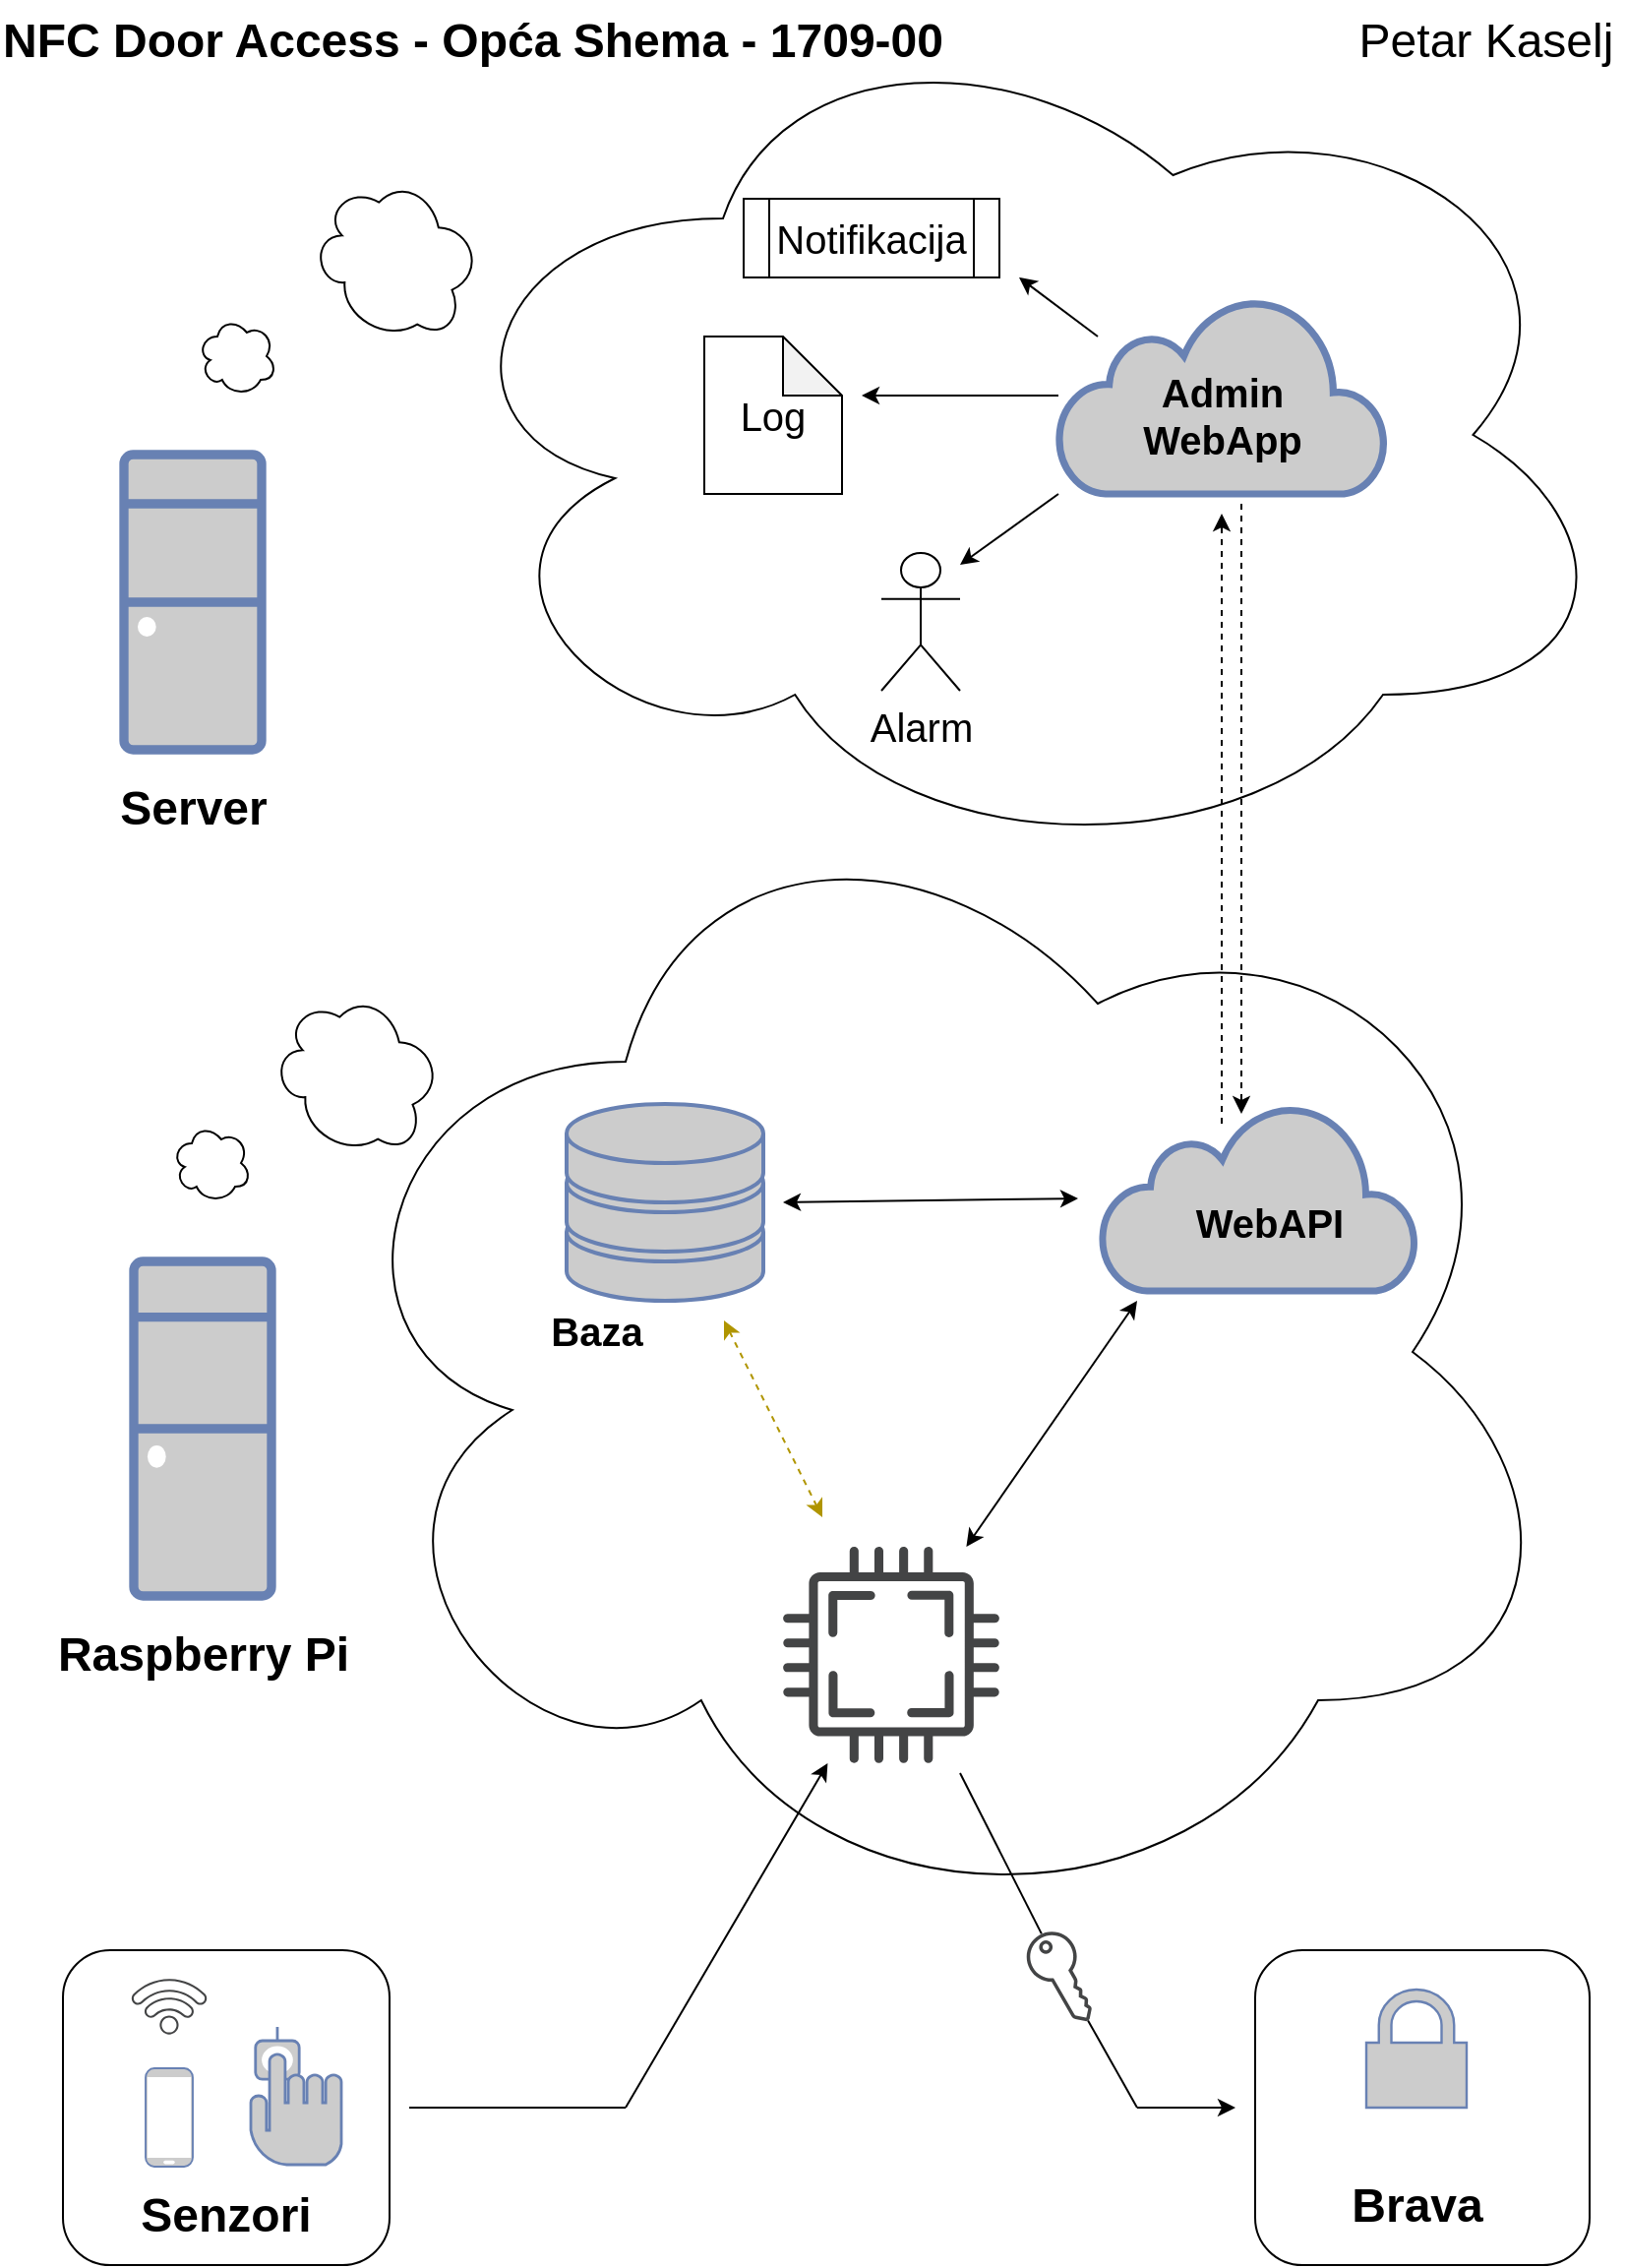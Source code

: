 <mxfile version="13.7.2" type="device"><diagram name="Page-1" id="bfe91b75-5d2c-26a0-9c1d-138518896778"><mxGraphModel dx="1038" dy="531" grid="1" gridSize="10" guides="1" tooltips="1" connect="1" arrows="1" fold="1" page="1" pageScale="1" pageWidth="827" pageHeight="1169" background="#ffffff" math="0" shadow="0"><root><mxCell id="0"/><mxCell id="1" parent="0"/><mxCell id="y55DcImueq4IbGb_3e5m-22" value="" style="ellipse;shape=cloud;whiteSpace=wrap;html=1;strokeWidth=1;fillColor=none;fontSize=24;" vertex="1" parent="1"><mxGeometry x="160" y="391" width="640" height="590" as="geometry"/></mxCell><mxCell id="y55DcImueq4IbGb_3e5m-5" value="" style="rounded=1;whiteSpace=wrap;html=1;fillColor=none;" vertex="1" parent="1"><mxGeometry x="34" y="990" width="166" height="160" as="geometry"/></mxCell><mxCell id="y55DcImueq4IbGb_3e5m-8" value="" style="rounded=1;whiteSpace=wrap;html=1;strokeWidth=1;fillColor=none;fontSize=28;" vertex="1" parent="1"><mxGeometry x="640" y="990" width="170" height="160" as="geometry"/></mxCell><mxCell id="y55DcImueq4IbGb_3e5m-2" value="" style="fontColor=#0066CC;verticalAlign=top;verticalLabelPosition=bottom;labelPosition=center;align=center;html=1;outlineConnect=0;fillColor=#CCCCCC;strokeColor=#6881B3;gradientColor=none;gradientDirection=north;strokeWidth=2;shape=mxgraph.networks.biometric_reader;" vertex="1" parent="1"><mxGeometry x="129.5" y="1029" width="46" height="70" as="geometry"/></mxCell><mxCell id="y55DcImueq4IbGb_3e5m-3" value="" style="fontColor=#0066CC;verticalAlign=top;verticalLabelPosition=bottom;labelPosition=center;align=center;html=1;outlineConnect=0;fillColor=#CCCCCC;strokeColor=#6881B3;gradientColor=none;gradientDirection=north;strokeWidth=2;shape=mxgraph.networks.mobile;" vertex="1" parent="1"><mxGeometry x="76" y="1050" width="24" height="50" as="geometry"/></mxCell><mxCell id="y55DcImueq4IbGb_3e5m-4" value="" style="pointerEvents=1;shadow=0;dashed=0;html=1;strokeColor=none;fillColor=#434445;aspect=fixed;labelPosition=center;verticalLabelPosition=bottom;verticalAlign=top;align=center;outlineConnect=0;shape=mxgraph.vvd.wi_fi;rotation=-45;" vertex="1" parent="1"><mxGeometry x="73.5" y="1000" width="29" height="29" as="geometry"/></mxCell><mxCell id="y55DcImueq4IbGb_3e5m-6" value="Senzori" style="text;html=1;strokeColor=none;fillColor=none;align=center;verticalAlign=middle;whiteSpace=wrap;rounded=0;strokeWidth=1;fontSize=24;fontStyle=1" vertex="1" parent="1"><mxGeometry x="77" y="1100" width="80" height="50" as="geometry"/></mxCell><mxCell id="y55DcImueq4IbGb_3e5m-7" value="" style="fontColor=#0066CC;verticalAlign=top;verticalLabelPosition=bottom;labelPosition=center;align=center;html=1;outlineConnect=0;fillColor=#CCCCCC;strokeColor=#6881B3;gradientColor=none;gradientDirection=north;strokeWidth=2;shape=mxgraph.networks.secured;" vertex="1" parent="1"><mxGeometry x="696.5" y="1010" width="51" height="60" as="geometry"/></mxCell><mxCell id="y55DcImueq4IbGb_3e5m-9" value="Brava" style="text;strokeColor=none;fillColor=none;html=1;fontSize=24;fontStyle=1;verticalAlign=middle;align=center;" vertex="1" parent="1"><mxGeometry x="672" y="1100" width="100" height="40" as="geometry"/></mxCell><mxCell id="y55DcImueq4IbGb_3e5m-10" value="" style="fontColor=#0066CC;verticalAlign=top;verticalLabelPosition=bottom;labelPosition=center;align=center;html=1;outlineConnect=0;fillColor=#CCCCCC;strokeColor=#6881B3;gradientColor=none;gradientDirection=north;strokeWidth=2;shape=mxgraph.networks.desktop_pc;" vertex="1" parent="1"><mxGeometry x="70" y="640" width="70" height="170" as="geometry"/></mxCell><mxCell id="y55DcImueq4IbGb_3e5m-14" value="Raspberry Pi" style="text;strokeColor=none;fillColor=none;html=1;fontSize=24;fontStyle=1;verticalAlign=middle;align=center;" vertex="1" parent="1"><mxGeometry x="55" y="820" width="100" height="40" as="geometry"/></mxCell><mxCell id="y55DcImueq4IbGb_3e5m-16" style="edgeStyle=orthogonalEdgeStyle;rounded=0;orthogonalLoop=1;jettySize=auto;html=1;exitX=0.5;exitY=1;exitDx=0;exitDy=0;fontSize=24;" edge="1" parent="1" source="y55DcImueq4IbGb_3e5m-9" target="y55DcImueq4IbGb_3e5m-9"><mxGeometry relative="1" as="geometry"/></mxCell><mxCell id="y55DcImueq4IbGb_3e5m-17" value="" style="fontColor=#0066CC;verticalAlign=top;verticalLabelPosition=bottom;labelPosition=center;align=center;html=1;outlineConnect=0;fillColor=#CCCCCC;strokeColor=#6881B3;gradientColor=none;gradientDirection=north;strokeWidth=2;shape=mxgraph.networks.storage;" vertex="1" parent="1"><mxGeometry x="290" y="560" width="100" height="100" as="geometry"/></mxCell><mxCell id="y55DcImueq4IbGb_3e5m-18" value="" style="html=1;outlineConnect=0;fillColor=#CCCCCC;strokeColor=#6881B3;gradientColor=none;gradientDirection=north;strokeWidth=2;shape=mxgraph.networks.cloud;fontColor=#ffffff;" vertex="1" parent="1"><mxGeometry x="562" y="560" width="160" height="95" as="geometry"/></mxCell><mxCell id="y55DcImueq4IbGb_3e5m-19" value="" style="pointerEvents=1;shadow=0;dashed=0;html=1;strokeColor=none;fillColor=#434445;aspect=fixed;labelPosition=center;verticalLabelPosition=bottom;verticalAlign=top;align=center;outlineConnect=0;shape=mxgraph.vvd.cpu;fontSize=24;" vertex="1" parent="1"><mxGeometry x="400" y="785" width="110" height="110" as="geometry"/></mxCell><mxCell id="y55DcImueq4IbGb_3e5m-20" value="Baza" style="text;strokeColor=none;fillColor=none;html=1;fontSize=20;fontStyle=1;verticalAlign=middle;align=center;" vertex="1" parent="1"><mxGeometry x="260" y="660" width="90" height="30" as="geometry"/></mxCell><mxCell id="y55DcImueq4IbGb_3e5m-21" value="WebAPI" style="text;strokeColor=none;fillColor=none;html=1;fontSize=20;fontStyle=1;verticalAlign=middle;align=center;" vertex="1" parent="1"><mxGeometry x="596.5" y="600" width="100" height="40" as="geometry"/></mxCell><mxCell id="y55DcImueq4IbGb_3e5m-23" value="" style="ellipse;shape=cloud;whiteSpace=wrap;html=1;strokeWidth=1;fillColor=none;fontSize=24;rotation=30;" vertex="1" parent="1"><mxGeometry x="140" y="504" width="87" height="80" as="geometry"/></mxCell><mxCell id="y55DcImueq4IbGb_3e5m-24" value="" style="ellipse;shape=cloud;whiteSpace=wrap;html=1;strokeWidth=1;fillColor=none;fontSize=24;" vertex="1" parent="1"><mxGeometry x="89.5" y="570" width="40" height="40" as="geometry"/></mxCell><mxCell id="y55DcImueq4IbGb_3e5m-28" value="" style="endArrow=classic;html=1;fontSize=24;" edge="1" parent="1" target="y55DcImueq4IbGb_3e5m-19"><mxGeometry width="50" height="50" relative="1" as="geometry"><mxPoint x="320" y="1070" as="sourcePoint"/><mxPoint x="410" y="950" as="targetPoint"/></mxGeometry></mxCell><mxCell id="y55DcImueq4IbGb_3e5m-29" value="" style="endArrow=classic;html=1;fontSize=24;" edge="1" parent="1"><mxGeometry width="50" height="50" relative="1" as="geometry"><mxPoint x="580" y="1070" as="sourcePoint"/><mxPoint x="630" y="1070" as="targetPoint"/></mxGeometry></mxCell><mxCell id="y55DcImueq4IbGb_3e5m-33" value="" style="endArrow=none;html=1;fontSize=24;" edge="1" parent="1"><mxGeometry width="50" height="50" relative="1" as="geometry"><mxPoint x="210" y="1070" as="sourcePoint"/><mxPoint x="320" y="1070" as="targetPoint"/></mxGeometry></mxCell><mxCell id="y55DcImueq4IbGb_3e5m-34" value="" style="endArrow=none;html=1;fontSize=24;" edge="1" parent="1" source="y55DcImueq4IbGb_3e5m-35"><mxGeometry width="50" height="50" relative="1" as="geometry"><mxPoint x="520" y="990" as="sourcePoint"/><mxPoint x="490" y="900" as="targetPoint"/><Array as="points"/></mxGeometry></mxCell><mxCell id="y55DcImueq4IbGb_3e5m-35" value="" style="pointerEvents=1;shadow=0;dashed=0;html=1;strokeColor=none;fillColor=#434445;aspect=fixed;labelPosition=center;verticalLabelPosition=bottom;verticalAlign=top;align=center;outlineConnect=0;shape=mxgraph.vvd.tenant_key;rotation=-30;" vertex="1" parent="1"><mxGeometry x="530" y="979" width="25.5" height="50" as="geometry"/></mxCell><mxCell id="y55DcImueq4IbGb_3e5m-36" value="" style="endArrow=none;html=1;fontSize=24;" edge="1" parent="1" target="y55DcImueq4IbGb_3e5m-35"><mxGeometry width="50" height="50" relative="1" as="geometry"><mxPoint x="580" y="1070" as="sourcePoint"/><mxPoint x="530" y="1039" as="targetPoint"/></mxGeometry></mxCell><mxCell id="y55DcImueq4IbGb_3e5m-39" value="" style="endArrow=classic;startArrow=classic;html=1;fontSize=24;" edge="1" parent="1"><mxGeometry width="50" height="50" relative="1" as="geometry"><mxPoint x="400" y="610" as="sourcePoint"/><mxPoint x="550" y="608" as="targetPoint"/></mxGeometry></mxCell><mxCell id="y55DcImueq4IbGb_3e5m-40" value="" style="endArrow=classic;startArrow=classic;html=1;fontSize=24;" edge="1" parent="1" source="y55DcImueq4IbGb_3e5m-19"><mxGeometry width="50" height="50" relative="1" as="geometry"><mxPoint x="370" y="780" as="sourcePoint"/><mxPoint x="580" y="660" as="targetPoint"/></mxGeometry></mxCell><mxCell id="y55DcImueq4IbGb_3e5m-41" value="" style="endArrow=classic;startArrow=classic;html=1;fontSize=24;dashed=1;fillColor=#e3c800;strokeColor=#B09500;" edge="1" parent="1"><mxGeometry width="50" height="50" relative="1" as="geometry"><mxPoint x="420" y="770" as="sourcePoint"/><mxPoint x="370" y="670" as="targetPoint"/></mxGeometry></mxCell><mxCell id="y55DcImueq4IbGb_3e5m-42" value="" style="fontColor=#0066CC;verticalAlign=top;verticalLabelPosition=bottom;labelPosition=center;align=center;html=1;outlineConnect=0;fillColor=#CCCCCC;strokeColor=#6881B3;gradientColor=none;gradientDirection=north;strokeWidth=2;shape=mxgraph.networks.desktop_pc;" vertex="1" parent="1"><mxGeometry x="65" y="230" width="70" height="150" as="geometry"/></mxCell><mxCell id="y55DcImueq4IbGb_3e5m-43" value="" style="ellipse;shape=cloud;whiteSpace=wrap;html=1;strokeWidth=1;fillColor=none;fontSize=24;" vertex="1" parent="1"><mxGeometry x="217" width="610" height="440" as="geometry"/></mxCell><mxCell id="y55DcImueq4IbGb_3e5m-44" value="" style="ellipse;shape=cloud;whiteSpace=wrap;html=1;strokeWidth=1;fillColor=none;fontSize=24;rotation=30;" vertex="1" parent="1"><mxGeometry x="160" y="90" width="87" height="80" as="geometry"/></mxCell><mxCell id="y55DcImueq4IbGb_3e5m-45" value="" style="ellipse;shape=cloud;whiteSpace=wrap;html=1;strokeWidth=1;fillColor=none;fontSize=24;" vertex="1" parent="1"><mxGeometry x="102.5" y="160" width="40" height="40" as="geometry"/></mxCell><mxCell id="y55DcImueq4IbGb_3e5m-46" value="Server" style="text;strokeColor=none;fillColor=none;html=1;fontSize=24;fontStyle=1;verticalAlign=middle;align=center;" vertex="1" parent="1"><mxGeometry x="50" y="390" width="100" height="40" as="geometry"/></mxCell><mxCell id="y55DcImueq4IbGb_3e5m-47" value="Log" style="shape=note;whiteSpace=wrap;html=1;backgroundOutline=1;darkOpacity=0.05;strokeWidth=1;fillColor=none;fontSize=20;" vertex="1" parent="1"><mxGeometry x="360" y="170" width="70" height="80" as="geometry"/></mxCell><mxCell id="y55DcImueq4IbGb_3e5m-48" value="" style="html=1;outlineConnect=0;fillColor=#CCCCCC;strokeColor=#6881B3;gradientColor=none;gradientDirection=north;strokeWidth=2;shape=mxgraph.networks.cloud;fontColor=#ffffff;" vertex="1" parent="1"><mxGeometry x="540" y="150" width="166.5" height="100" as="geometry"/></mxCell><mxCell id="y55DcImueq4IbGb_3e5m-49" value="Admin&lt;br style=&quot;font-size: 20px;&quot;&gt;WebApp" style="text;strokeColor=none;fillColor=none;html=1;fontSize=20;fontStyle=1;verticalAlign=middle;align=center;" vertex="1" parent="1"><mxGeometry x="573.25" y="190" width="100" height="40" as="geometry"/></mxCell><mxCell id="y55DcImueq4IbGb_3e5m-50" value="" style="endArrow=classic;html=1;fontSize=24;" edge="1" parent="1"><mxGeometry width="50" height="50" relative="1" as="geometry"><mxPoint x="540" y="200" as="sourcePoint"/><mxPoint x="440" y="200" as="targetPoint"/><Array as="points"><mxPoint x="510" y="200"/></Array></mxGeometry></mxCell><mxCell id="y55DcImueq4IbGb_3e5m-51" value="" style="endArrow=classic;html=1;fontSize=24;dashed=1;" edge="1" parent="1"><mxGeometry width="50" height="50" relative="1" as="geometry"><mxPoint x="623" y="570" as="sourcePoint"/><mxPoint x="623" y="260" as="targetPoint"/></mxGeometry></mxCell><mxCell id="y55DcImueq4IbGb_3e5m-52" value="" style="endArrow=classic;html=1;fontSize=24;dashed=1;" edge="1" parent="1"><mxGeometry width="50" height="50" relative="1" as="geometry"><mxPoint x="633" y="255" as="sourcePoint"/><mxPoint x="633" y="565" as="targetPoint"/></mxGeometry></mxCell><mxCell id="y55DcImueq4IbGb_3e5m-53" value="&lt;font style=&quot;font-size: 20px;&quot;&gt;Notifikacija&lt;/font&gt;" style="shape=process;whiteSpace=wrap;html=1;backgroundOutline=1;strokeWidth=1;fillColor=none;fontSize=20;" vertex="1" parent="1"><mxGeometry x="380" y="100" width="130" height="40" as="geometry"/></mxCell><mxCell id="y55DcImueq4IbGb_3e5m-54" value="" style="endArrow=classic;html=1;fontSize=24;" edge="1" parent="1"><mxGeometry width="50" height="50" relative="1" as="geometry"><mxPoint x="560" y="170" as="sourcePoint"/><mxPoint x="520" y="140" as="targetPoint"/></mxGeometry></mxCell><mxCell id="y55DcImueq4IbGb_3e5m-56" value="" style="endArrow=classic;html=1;fontSize=24;" edge="1" parent="1"><mxGeometry width="50" height="50" relative="1" as="geometry"><mxPoint x="540" y="250" as="sourcePoint"/><mxPoint x="490" y="286" as="targetPoint"/></mxGeometry></mxCell><mxCell id="y55DcImueq4IbGb_3e5m-58" value="" style="shape=image;html=1;verticalLabelPosition=bottom;verticalAlign=top;imageAspect=0;image=https://previews.123rf.com/images/leonardo255/leonardo2551707/leonardo255170700009/81726819-black-and-white-baseball-bat-illustration-isolated-on-white-.jpg;sketch=0;strokeWidth=1;fillColor=none;fontSize=24;rotation=-15;" vertex="1" parent="1"><mxGeometry x="400" y="260" width="79" height="50" as="geometry"/></mxCell><mxCell id="y55DcImueq4IbGb_3e5m-55" value="Alarm" style="shape=umlActor;verticalLabelPosition=bottom;verticalAlign=top;html=1;outlineConnect=0;strokeWidth=1;fillColor=none;fontSize=20;" vertex="1" parent="1"><mxGeometry x="450" y="280" width="40" height="70" as="geometry"/></mxCell><mxCell id="y55DcImueq4IbGb_3e5m-61" value="NFC Door Access - Opća Shema - 1709-00" style="text;strokeColor=none;fillColor=none;html=1;fontSize=24;fontStyle=1;verticalAlign=middle;align=center;sketch=0;" vertex="1" parent="1"><mxGeometry x="3" width="477" height="40" as="geometry"/></mxCell><mxCell id="y55DcImueq4IbGb_3e5m-62" value="&lt;span style=&quot;font-weight: normal&quot;&gt;Petar Kaselj&lt;/span&gt;" style="text;strokeColor=none;fillColor=none;html=1;fontSize=24;fontStyle=1;verticalAlign=middle;align=center;sketch=0;" vertex="1" parent="1"><mxGeometry x="706.5" width="100" height="40" as="geometry"/></mxCell></root></mxGraphModel></diagram></mxfile>